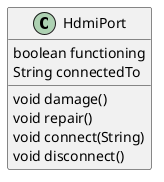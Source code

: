 @startuml hdmiport


class HdmiPort {

    boolean functioning
    String connectedTo

    void damage()
    void repair()
    void connect(String)
    void disconnect()
}

@enduml
